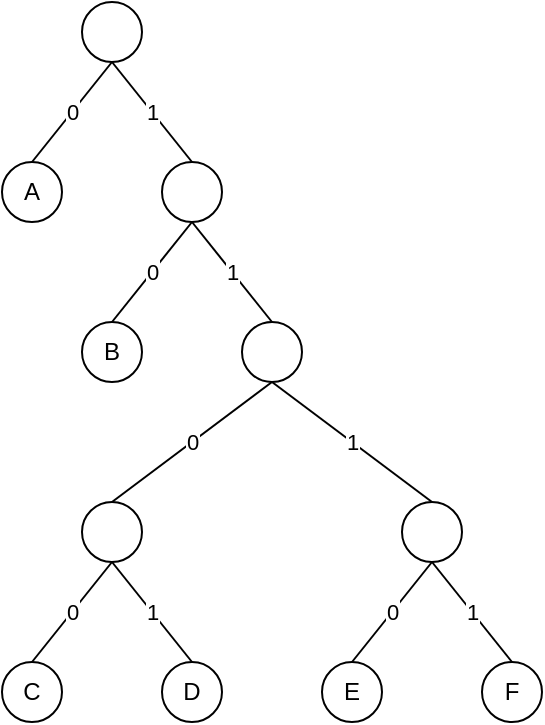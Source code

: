<mxfile version="13.10.8" type="device"><diagram name="Page-1" id="10a91c8b-09ff-31b1-d368-03940ed4cc9e"><mxGraphModel dx="809" dy="435" grid="1" gridSize="10" guides="1" tooltips="1" connect="1" arrows="1" fold="1" page="1" pageScale="1" pageWidth="1100" pageHeight="850" background="#ffffff" math="0" shadow="0"><root><mxCell id="0"/><mxCell id="1" parent="0"/><mxCell id="CIwvB6nacCBCz6W-QDx9-6" value="A" style="ellipse;whiteSpace=wrap;html=1;aspect=fixed;" parent="1" vertex="1"><mxGeometry x="460" y="110" width="30" height="30" as="geometry"/></mxCell><mxCell id="CIwvB6nacCBCz6W-QDx9-7" value="B" style="ellipse;whiteSpace=wrap;html=1;aspect=fixed;" parent="1" vertex="1"><mxGeometry x="500" y="190" width="30" height="30" as="geometry"/></mxCell><mxCell id="CIwvB6nacCBCz6W-QDx9-8" value="" style="ellipse;whiteSpace=wrap;html=1;aspect=fixed;" parent="1" vertex="1"><mxGeometry x="500" y="280" width="30" height="30" as="geometry"/></mxCell><mxCell id="CIwvB6nacCBCz6W-QDx9-10" value="D" style="ellipse;whiteSpace=wrap;html=1;aspect=fixed;" parent="1" vertex="1"><mxGeometry x="540" y="360" width="30" height="30" as="geometry"/></mxCell><mxCell id="CIwvB6nacCBCz6W-QDx9-11" value="E" style="ellipse;whiteSpace=wrap;html=1;aspect=fixed;" parent="1" vertex="1"><mxGeometry x="620" y="360" width="30" height="30" as="geometry"/></mxCell><mxCell id="CIwvB6nacCBCz6W-QDx9-12" value="F" style="ellipse;whiteSpace=wrap;html=1;aspect=fixed;" parent="1" vertex="1"><mxGeometry x="700" y="360" width="30" height="30" as="geometry"/></mxCell><mxCell id="CIwvB6nacCBCz6W-QDx9-17" value="" style="ellipse;whiteSpace=wrap;html=1;aspect=fixed;" parent="1" vertex="1"><mxGeometry x="660" y="280" width="30" height="30" as="geometry"/></mxCell><mxCell id="CIwvB6nacCBCz6W-QDx9-18" value="" style="ellipse;whiteSpace=wrap;html=1;aspect=fixed;" parent="1" vertex="1"><mxGeometry x="580" y="190" width="30" height="30" as="geometry"/></mxCell><mxCell id="CIwvB6nacCBCz6W-QDx9-19" value="" style="ellipse;whiteSpace=wrap;html=1;aspect=fixed;" parent="1" vertex="1"><mxGeometry x="540" y="110" width="30" height="30" as="geometry"/></mxCell><mxCell id="CIwvB6nacCBCz6W-QDx9-20" value="" style="ellipse;whiteSpace=wrap;html=1;aspect=fixed;" parent="1" vertex="1"><mxGeometry x="500" y="30" width="30" height="30" as="geometry"/></mxCell><mxCell id="CIwvB6nacCBCz6W-QDx9-21" value="" style="endArrow=none;html=1;endFill=0;exitX=0.5;exitY=0;exitDx=0;exitDy=0;entryX=0.5;entryY=1;entryDx=0;entryDy=0;" parent="1" source="CIwvB6nacCBCz6W-QDx9-6" target="CIwvB6nacCBCz6W-QDx9-20" edge="1"><mxGeometry relative="1" as="geometry"><mxPoint x="400" y="360" as="sourcePoint"/><mxPoint x="470" y="310" as="targetPoint"/></mxGeometry></mxCell><mxCell id="CIwvB6nacCBCz6W-QDx9-22" value="0" style="edgeLabel;resizable=0;html=1;align=center;verticalAlign=middle;" parent="CIwvB6nacCBCz6W-QDx9-21" connectable="0" vertex="1"><mxGeometry relative="1" as="geometry"/></mxCell><mxCell id="CIwvB6nacCBCz6W-QDx9-23" value="" style="endArrow=none;html=1;endFill=0;exitX=0.5;exitY=0;exitDx=0;exitDy=0;entryX=0.5;entryY=1;entryDx=0;entryDy=0;" parent="1" source="CIwvB6nacCBCz6W-QDx9-7" target="CIwvB6nacCBCz6W-QDx9-19" edge="1"><mxGeometry relative="1" as="geometry"><mxPoint x="410" y="370" as="sourcePoint"/><mxPoint x="480" y="320" as="targetPoint"/></mxGeometry></mxCell><mxCell id="CIwvB6nacCBCz6W-QDx9-24" value="0" style="edgeLabel;resizable=0;html=1;align=center;verticalAlign=middle;" parent="CIwvB6nacCBCz6W-QDx9-23" connectable="0" vertex="1"><mxGeometry relative="1" as="geometry"/></mxCell><mxCell id="CIwvB6nacCBCz6W-QDx9-25" value="" style="endArrow=none;html=1;endFill=0;entryX=0.5;entryY=1;entryDx=0;entryDy=0;exitX=0.5;exitY=0;exitDx=0;exitDy=0;" parent="1" source="CIwvB6nacCBCz6W-QDx9-8" target="CIwvB6nacCBCz6W-QDx9-18" edge="1"><mxGeometry relative="1" as="geometry"><mxPoint x="420" y="380" as="sourcePoint"/><mxPoint x="490" y="330" as="targetPoint"/></mxGeometry></mxCell><mxCell id="CIwvB6nacCBCz6W-QDx9-26" value="0" style="edgeLabel;resizable=0;html=1;align=center;verticalAlign=middle;" parent="CIwvB6nacCBCz6W-QDx9-25" connectable="0" vertex="1"><mxGeometry relative="1" as="geometry"/></mxCell><mxCell id="CIwvB6nacCBCz6W-QDx9-29" value="" style="endArrow=none;html=1;endFill=0;exitX=0.5;exitY=0;exitDx=0;exitDy=0;entryX=0.5;entryY=1;entryDx=0;entryDy=0;" parent="1" source="CIwvB6nacCBCz6W-QDx9-11" target="CIwvB6nacCBCz6W-QDx9-17" edge="1"><mxGeometry relative="1" as="geometry"><mxPoint x="450" y="400" as="sourcePoint"/><mxPoint x="685" y="380" as="targetPoint"/></mxGeometry></mxCell><mxCell id="CIwvB6nacCBCz6W-QDx9-30" value="0" style="edgeLabel;resizable=0;html=1;align=center;verticalAlign=middle;" parent="CIwvB6nacCBCz6W-QDx9-29" connectable="0" vertex="1"><mxGeometry relative="1" as="geometry"/></mxCell><mxCell id="CIwvB6nacCBCz6W-QDx9-31" value="" style="endArrow=none;html=1;endFill=0;exitX=0.5;exitY=0;exitDx=0;exitDy=0;entryX=0.5;entryY=1;entryDx=0;entryDy=0;" parent="1" source="CIwvB6nacCBCz6W-QDx9-12" target="CIwvB6nacCBCz6W-QDx9-17" edge="1"><mxGeometry relative="1" as="geometry"><mxPoint x="460" y="410" as="sourcePoint"/><mxPoint x="685" y="380" as="targetPoint"/></mxGeometry></mxCell><mxCell id="CIwvB6nacCBCz6W-QDx9-32" value="1" style="edgeLabel;resizable=0;html=1;align=center;verticalAlign=middle;" parent="CIwvB6nacCBCz6W-QDx9-31" connectable="0" vertex="1"><mxGeometry relative="1" as="geometry"/></mxCell><mxCell id="CIwvB6nacCBCz6W-QDx9-35" value="" style="endArrow=none;html=1;endFill=0;exitX=0.5;exitY=0;exitDx=0;exitDy=0;entryX=0.5;entryY=1;entryDx=0;entryDy=0;" parent="1" source="CIwvB6nacCBCz6W-QDx9-17" target="CIwvB6nacCBCz6W-QDx9-18" edge="1"><mxGeometry relative="1" as="geometry"><mxPoint x="735" y="450" as="sourcePoint"/><mxPoint x="695" y="420" as="targetPoint"/></mxGeometry></mxCell><mxCell id="CIwvB6nacCBCz6W-QDx9-36" value="1" style="edgeLabel;resizable=0;html=1;align=center;verticalAlign=middle;" parent="CIwvB6nacCBCz6W-QDx9-35" connectable="0" vertex="1"><mxGeometry relative="1" as="geometry"/></mxCell><mxCell id="CIwvB6nacCBCz6W-QDx9-37" value="" style="endArrow=none;html=1;endFill=0;exitX=0.5;exitY=0;exitDx=0;exitDy=0;entryX=0.5;entryY=1;entryDx=0;entryDy=0;" parent="1" source="CIwvB6nacCBCz6W-QDx9-18" target="CIwvB6nacCBCz6W-QDx9-19" edge="1"><mxGeometry relative="1" as="geometry"><mxPoint x="745" y="460" as="sourcePoint"/><mxPoint x="705" y="430" as="targetPoint"/></mxGeometry></mxCell><mxCell id="CIwvB6nacCBCz6W-QDx9-38" value="1" style="edgeLabel;resizable=0;html=1;align=center;verticalAlign=middle;" parent="CIwvB6nacCBCz6W-QDx9-37" connectable="0" vertex="1"><mxGeometry relative="1" as="geometry"/></mxCell><mxCell id="CIwvB6nacCBCz6W-QDx9-39" value="" style="endArrow=none;html=1;endFill=0;exitX=0.5;exitY=0;exitDx=0;exitDy=0;entryX=0.5;entryY=1;entryDx=0;entryDy=0;" parent="1" source="CIwvB6nacCBCz6W-QDx9-19" target="CIwvB6nacCBCz6W-QDx9-20" edge="1"><mxGeometry relative="1" as="geometry"><mxPoint x="755" y="470" as="sourcePoint"/><mxPoint x="715" y="440" as="targetPoint"/></mxGeometry></mxCell><mxCell id="CIwvB6nacCBCz6W-QDx9-40" value="1" style="edgeLabel;resizable=0;html=1;align=center;verticalAlign=middle;" parent="CIwvB6nacCBCz6W-QDx9-39" connectable="0" vertex="1"><mxGeometry relative="1" as="geometry"/></mxCell><mxCell id="MzJmFVYY3N5m_euErMM2-2" value="" style="endArrow=none;html=1;endFill=0;exitX=0.5;exitY=0;exitDx=0;exitDy=0;entryX=0.5;entryY=1;entryDx=0;entryDy=0;" edge="1" parent="1" source="CIwvB6nacCBCz6W-QDx9-10" target="CIwvB6nacCBCz6W-QDx9-8"><mxGeometry relative="1" as="geometry"><mxPoint x="645" y="370" as="sourcePoint"/><mxPoint x="605" y="320" as="targetPoint"/></mxGeometry></mxCell><mxCell id="MzJmFVYY3N5m_euErMM2-3" value="1" style="edgeLabel;resizable=0;html=1;align=center;verticalAlign=middle;" connectable="0" vertex="1" parent="MzJmFVYY3N5m_euErMM2-2"><mxGeometry relative="1" as="geometry"/></mxCell><mxCell id="MzJmFVYY3N5m_euErMM2-4" value="C" style="ellipse;whiteSpace=wrap;html=1;aspect=fixed;" vertex="1" parent="1"><mxGeometry x="460" y="360" width="30" height="30" as="geometry"/></mxCell><mxCell id="MzJmFVYY3N5m_euErMM2-5" value="" style="endArrow=none;html=1;endFill=0;exitX=0.5;exitY=0;exitDx=0;exitDy=0;entryX=0.5;entryY=1;entryDx=0;entryDy=0;" edge="1" parent="1" source="MzJmFVYY3N5m_euErMM2-4" target="CIwvB6nacCBCz6W-QDx9-8"><mxGeometry relative="1" as="geometry"><mxPoint x="525" y="290" as="sourcePoint"/><mxPoint x="490" y="320" as="targetPoint"/></mxGeometry></mxCell><mxCell id="MzJmFVYY3N5m_euErMM2-6" value="0" style="edgeLabel;resizable=0;html=1;align=center;verticalAlign=middle;" connectable="0" vertex="1" parent="MzJmFVYY3N5m_euErMM2-5"><mxGeometry relative="1" as="geometry"/></mxCell></root></mxGraphModel></diagram></mxfile>